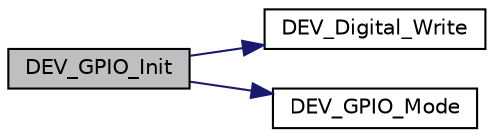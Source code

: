 digraph "DEV_GPIO_Init"
{
 // LATEX_PDF_SIZE
  bgcolor="transparent";
  edge [fontname="Helvetica",fontsize="10",labelfontname="Helvetica",labelfontsize="10"];
  node [fontname="Helvetica",fontsize="10",shape=record];
  rankdir="LR";
  Node1 [label="DEV_GPIO_Init",height=0.2,width=0.4,color="black", fillcolor="grey75", style="filled", fontcolor="black",tooltip=" "];
  Node1 -> Node2 [color="midnightblue",fontsize="10",style="solid",fontname="Helvetica"];
  Node2 [label="DEV_Digital_Write",height=0.2,width=0.4,color="black",URL="$DEV__Config_8c.html#a115bf3186fb590c5a9fa1bbfc2f38352",tooltip="GPIO read and write."];
  Node1 -> Node3 [color="midnightblue",fontsize="10",style="solid",fontname="Helvetica"];
  Node3 [label="DEV_GPIO_Mode",height=0.2,width=0.4,color="black",URL="$DEV__Config_8c.html#a692a8bbe946aee237fad3c2cb583a9d1",tooltip="GPIO Mode."];
}
